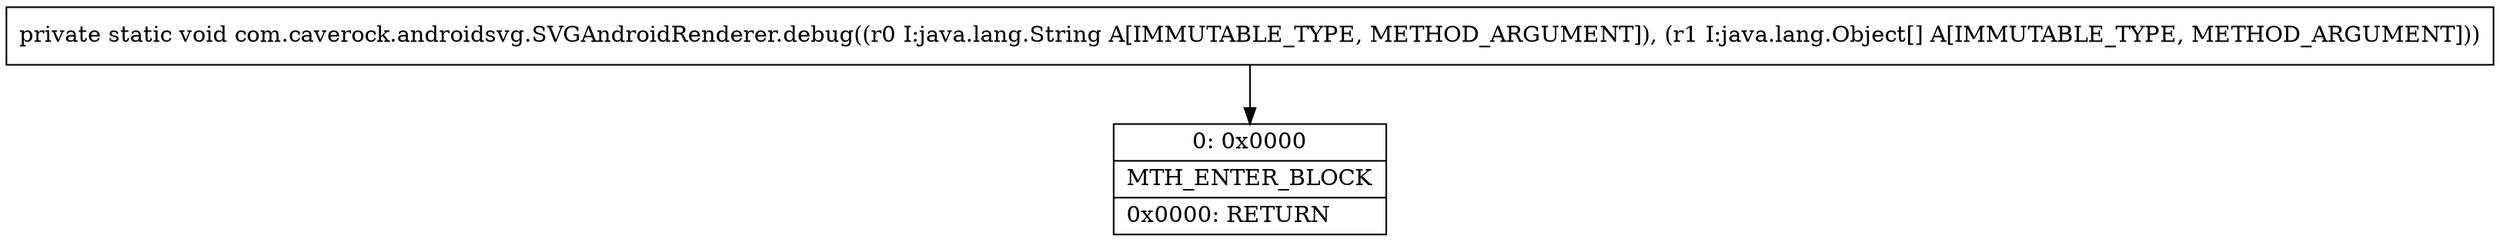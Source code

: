 digraph "CFG forcom.caverock.androidsvg.SVGAndroidRenderer.debug(Ljava\/lang\/String;[Ljava\/lang\/Object;)V" {
Node_0 [shape=record,label="{0\:\ 0x0000|MTH_ENTER_BLOCK\l|0x0000: RETURN   \l}"];
MethodNode[shape=record,label="{private static void com.caverock.androidsvg.SVGAndroidRenderer.debug((r0 I:java.lang.String A[IMMUTABLE_TYPE, METHOD_ARGUMENT]), (r1 I:java.lang.Object[] A[IMMUTABLE_TYPE, METHOD_ARGUMENT])) }"];
MethodNode -> Node_0;
}

